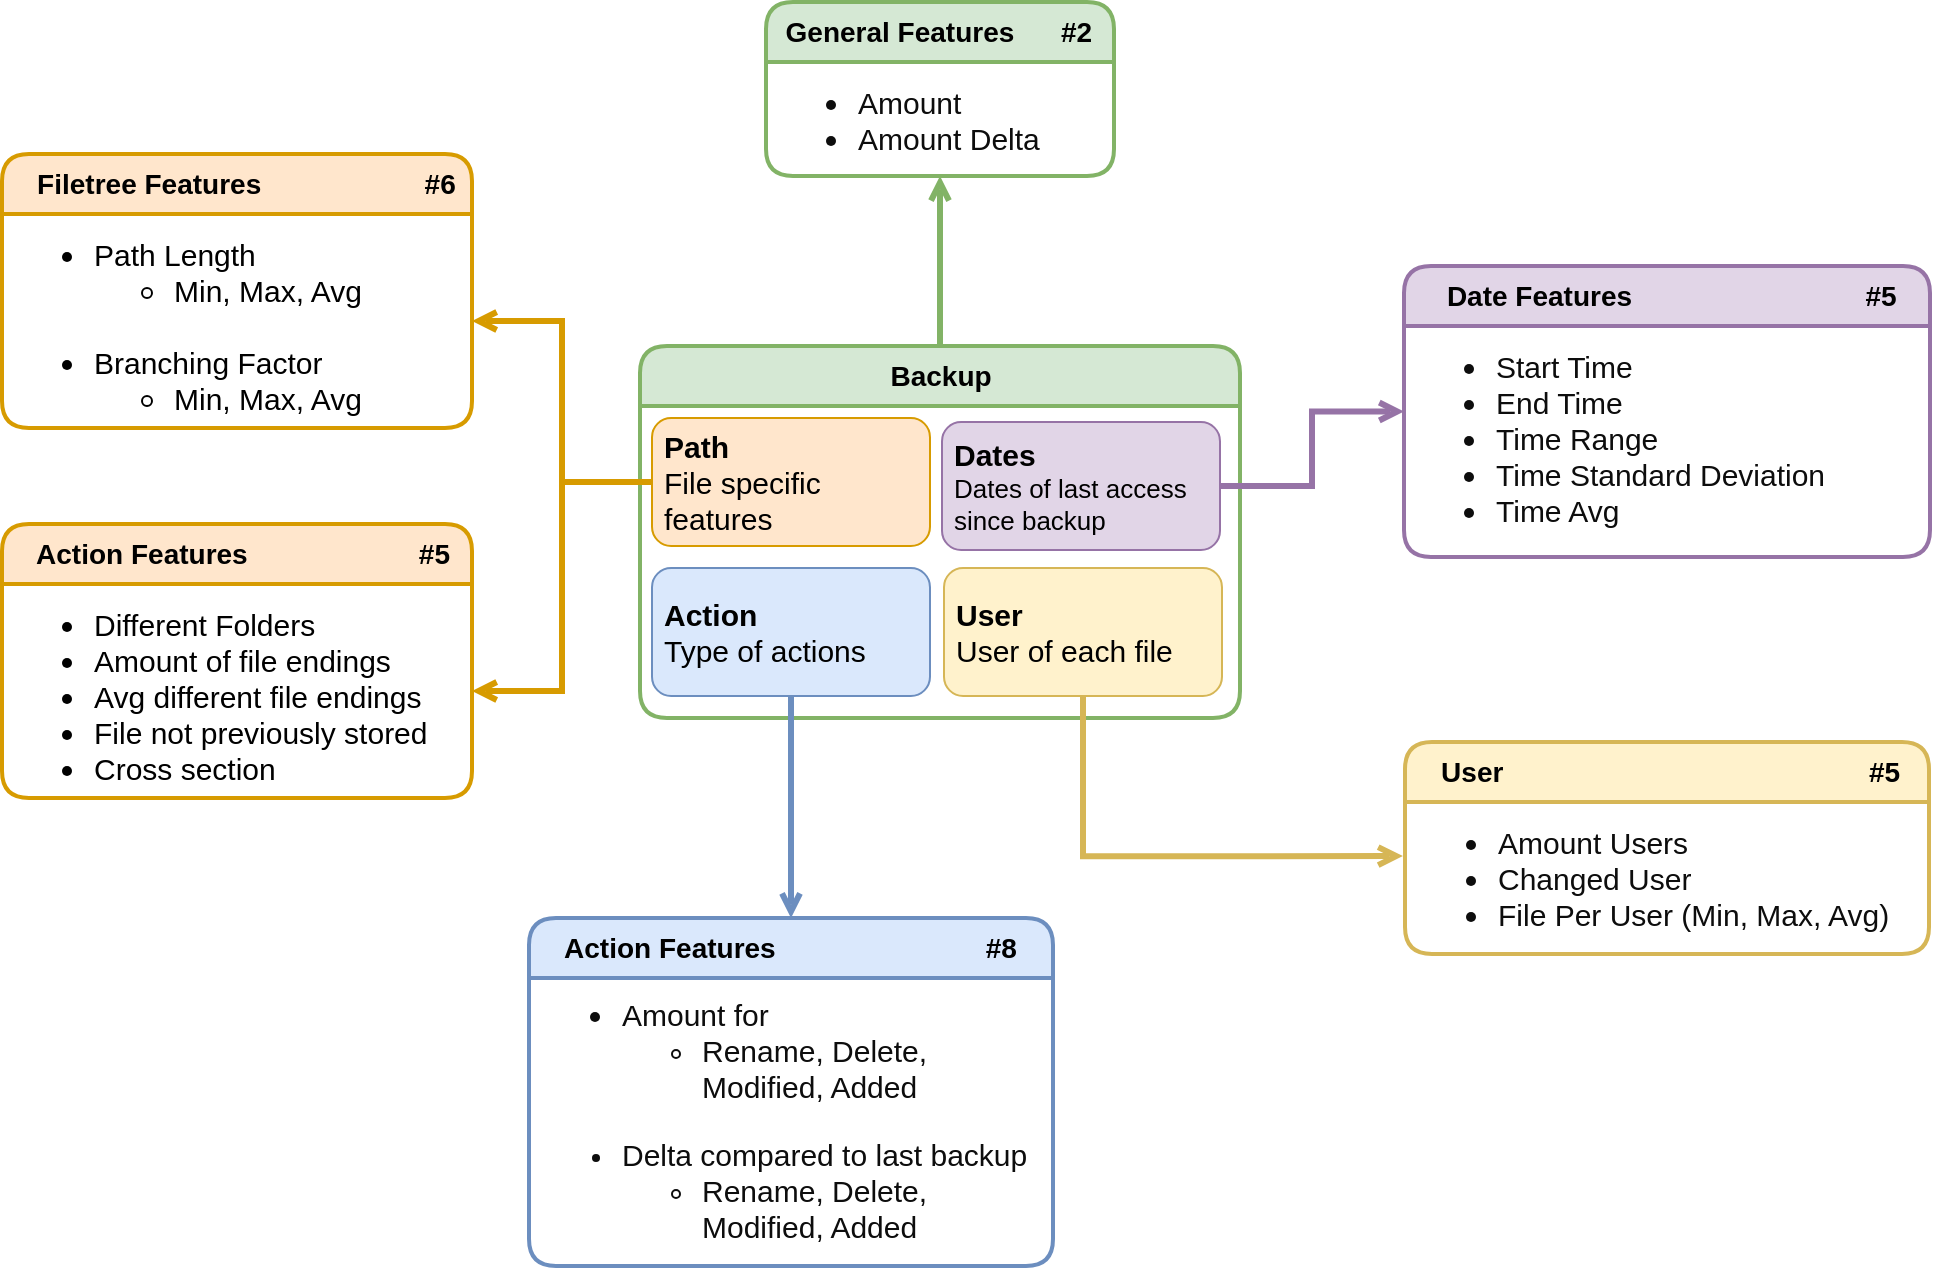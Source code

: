 <mxfile version="14.5.1" type="device"><diagram id="O12eU0wsOwnbsM4joEg3" name="Page-1"><mxGraphModel dx="1474" dy="467" grid="0" gridSize="10" guides="1" tooltips="1" connect="1" arrows="1" fold="1" page="0" pageScale="1" pageWidth="850" pageHeight="1100" math="0" shadow="0"><root><mxCell id="0"/><mxCell id="1" parent="0"/><mxCell id="2tkhsl_aH9vr2h4oLXV4-29" style="edgeStyle=orthogonalEdgeStyle;rounded=0;orthogonalLoop=1;jettySize=auto;html=1;entryX=0.5;entryY=1;entryDx=0;entryDy=0;endArrow=open;endFill=0;strokeWidth=3;fontSize=13;fillColor=#d5e8d4;strokeColor=#82b366;" edge="1" parent="1" source="2tkhsl_aH9vr2h4oLXV4-4" target="2tkhsl_aH9vr2h4oLXV4-27"><mxGeometry relative="1" as="geometry"/></mxCell><mxCell id="2tkhsl_aH9vr2h4oLXV4-4" value="&lt;b&gt;Backup&lt;/b&gt;" style="swimlane;childLayout=stackLayout;horizontal=1;startSize=30;horizontalStack=0;rounded=1;fontSize=14;fontStyle=0;strokeWidth=2;resizeParent=0;resizeLast=1;shadow=0;dashed=0;align=center;fillColor=#d5e8d4;strokeColor=#82b366;html=1;" vertex="1" parent="1"><mxGeometry x="-11" y="868" width="300" height="186" as="geometry"/></mxCell><mxCell id="2tkhsl_aH9vr2h4oLXV4-5" value="&lt;font style=&quot;font-size: 15px&quot;&gt;&lt;br&gt;&lt;/font&gt;" style="align=left;strokeColor=none;fillColor=none;spacingLeft=4;fontSize=13;verticalAlign=top;resizable=0;rotatable=0;part=1;fontStyle=0;html=1;" vertex="1" parent="2tkhsl_aH9vr2h4oLXV4-4"><mxGeometry y="30" width="300" height="156" as="geometry"/></mxCell><mxCell id="2tkhsl_aH9vr2h4oLXV4-12" style="edgeStyle=orthogonalEdgeStyle;rounded=0;orthogonalLoop=1;jettySize=auto;html=1;entryX=0;entryY=0.5;entryDx=0;entryDy=0;endArrow=open;endFill=0;fontSize=13;fillColor=#e1d5e7;strokeColor=#9673a6;strokeWidth=3;" edge="1" parent="1" source="2tkhsl_aH9vr2h4oLXV4-6" target="2tkhsl_aH9vr2h4oLXV4-10"><mxGeometry relative="1" as="geometry"/></mxCell><mxCell id="2tkhsl_aH9vr2h4oLXV4-6" value="&lt;b&gt;&lt;font style=&quot;font-size: 15px&quot;&gt;Dates&lt;/font&gt;&lt;/b&gt;&lt;br&gt;&lt;span&gt;Dates of last access&lt;/span&gt;&lt;br&gt;&lt;span&gt;since backup&lt;/span&gt;" style="rounded=1;whiteSpace=wrap;html=1;fontSize=13;align=left;spacingLeft=0;spacing=6;fillColor=#e1d5e7;strokeColor=#9673a6;" vertex="1" parent="1"><mxGeometry x="140" y="906" width="139" height="64" as="geometry"/></mxCell><mxCell id="2tkhsl_aH9vr2h4oLXV4-23" style="edgeStyle=orthogonalEdgeStyle;rounded=0;orthogonalLoop=1;jettySize=auto;html=1;entryX=1;entryY=0.5;entryDx=0;entryDy=0;endArrow=open;endFill=0;strokeWidth=3;fontSize=13;fillColor=#ffe6cc;strokeColor=#d79b00;" edge="1" parent="1" source="2tkhsl_aH9vr2h4oLXV4-7" target="2tkhsl_aH9vr2h4oLXV4-22"><mxGeometry relative="1" as="geometry"/></mxCell><mxCell id="2tkhsl_aH9vr2h4oLXV4-26" style="edgeStyle=orthogonalEdgeStyle;rounded=0;orthogonalLoop=1;jettySize=auto;html=1;entryX=1;entryY=0.5;entryDx=0;entryDy=0;endArrow=open;endFill=0;strokeWidth=3;fontSize=13;fillColor=#ffe6cc;strokeColor=#d79b00;" edge="1" parent="1" source="2tkhsl_aH9vr2h4oLXV4-7" target="2tkhsl_aH9vr2h4oLXV4-25"><mxGeometry relative="1" as="geometry"/></mxCell><mxCell id="2tkhsl_aH9vr2h4oLXV4-7" value="&lt;font style=&quot;font-size: 15px&quot;&gt;&lt;b&gt;Path&lt;/b&gt;&lt;br&gt;File specific features&lt;/font&gt;&lt;font style=&quot;font-size: 15px&quot;&gt;&lt;br&gt;&lt;/font&gt;" style="rounded=1;whiteSpace=wrap;html=1;fontSize=13;align=left;spacingLeft=0;spacing=6;fillColor=#ffe6cc;strokeColor=#d79b00;" vertex="1" parent="1"><mxGeometry x="-5" y="904" width="139" height="64" as="geometry"/></mxCell><mxCell id="2tkhsl_aH9vr2h4oLXV4-16" style="edgeStyle=orthogonalEdgeStyle;rounded=0;orthogonalLoop=1;jettySize=auto;html=1;entryX=-0.004;entryY=0.356;entryDx=0;entryDy=0;entryPerimeter=0;endArrow=open;endFill=0;strokeWidth=3;fontSize=13;exitX=0.5;exitY=1;exitDx=0;exitDy=0;fillColor=#fff2cc;strokeColor=#d6b656;" edge="1" parent="1" source="2tkhsl_aH9vr2h4oLXV4-8" target="2tkhsl_aH9vr2h4oLXV4-14"><mxGeometry relative="1" as="geometry"/></mxCell><mxCell id="2tkhsl_aH9vr2h4oLXV4-8" value="&lt;b style=&quot;font-size: 15px&quot;&gt;User&lt;/b&gt;&lt;br style=&quot;font-size: 15px&quot;&gt;&lt;span style=&quot;font-size: 15px&quot;&gt;User of each file&lt;/span&gt;" style="rounded=1;whiteSpace=wrap;html=1;fontSize=13;align=left;spacingLeft=0;spacing=6;fillColor=#fff2cc;strokeColor=#d6b656;" vertex="1" parent="1"><mxGeometry x="141" y="979" width="139" height="64" as="geometry"/></mxCell><mxCell id="2tkhsl_aH9vr2h4oLXV4-20" style="edgeStyle=orthogonalEdgeStyle;rounded=0;orthogonalLoop=1;jettySize=auto;html=1;entryX=0.5;entryY=0;entryDx=0;entryDy=0;endArrow=open;endFill=0;strokeWidth=3;fontSize=13;fillColor=#dae8fc;strokeColor=#6c8ebf;" edge="1" parent="1" source="2tkhsl_aH9vr2h4oLXV4-9" target="2tkhsl_aH9vr2h4oLXV4-17"><mxGeometry relative="1" as="geometry"/></mxCell><mxCell id="2tkhsl_aH9vr2h4oLXV4-9" value="&lt;b style=&quot;font-size: 15px&quot;&gt;Action&lt;/b&gt;&lt;br style=&quot;font-size: 15px&quot;&gt;&lt;span style=&quot;font-size: 15px&quot;&gt;Type of actions&lt;/span&gt;" style="rounded=1;whiteSpace=wrap;html=1;fontSize=13;align=left;spacingLeft=0;spacing=6;fillColor=#dae8fc;strokeColor=#6c8ebf;" vertex="1" parent="1"><mxGeometry x="-5" y="979" width="139" height="64" as="geometry"/></mxCell><mxCell id="2tkhsl_aH9vr2h4oLXV4-10" value="&lt;b&gt;&amp;nbsp; &amp;nbsp; &amp;nbsp;Date Features&amp;nbsp; &amp;nbsp; &amp;nbsp; &amp;nbsp; &amp;nbsp; &amp;nbsp; &amp;nbsp; &amp;nbsp; &amp;nbsp; &amp;nbsp; &amp;nbsp; &amp;nbsp; &amp;nbsp; &amp;nbsp; &amp;nbsp; #5&lt;/b&gt;" style="swimlane;childLayout=stackLayout;horizontal=1;startSize=30;horizontalStack=0;rounded=1;fontSize=14;fontStyle=0;strokeWidth=2;resizeParent=0;resizeLast=1;shadow=0;dashed=0;align=left;fillColor=#e1d5e7;strokeColor=#9673a6;html=1;" vertex="1" parent="1"><mxGeometry x="371" y="828" width="263" height="145.5" as="geometry"/></mxCell><mxCell id="2tkhsl_aH9vr2h4oLXV4-11" value="&lt;font style=&quot;font-size: 15px&quot; color=&quot;#0d0d0d&quot;&gt;&lt;ul&gt;&lt;li&gt;&lt;font style=&quot;font-size: 15px ; line-height: 120%&quot;&gt;Start Time&lt;br&gt;&lt;/font&gt;&lt;/li&gt;&lt;li&gt;&lt;font style=&quot;font-size: 15px&quot;&gt;End Time&lt;br&gt;&lt;/font&gt;&lt;/li&gt;&lt;li&gt;&lt;font style=&quot;font-size: 15px&quot;&gt;Time Range&lt;br&gt;&lt;/font&gt;&lt;/li&gt;&lt;li&gt;&lt;font style=&quot;font-size: 15px&quot;&gt;Time Standard Deviation&lt;br&gt;&lt;/font&gt;&lt;/li&gt;&lt;li&gt;&lt;font style=&quot;font-size: 15px&quot;&gt;&lt;span style=&quot;background-color: transparent&quot;&gt;&lt;font style=&quot;font-size: 15px&quot;&gt;Time Avg&lt;/font&gt;&lt;/span&gt;&lt;/font&gt;&lt;/li&gt;&lt;/ul&gt;&lt;/font&gt;" style="align=left;strokeColor=none;fillColor=none;spacingLeft=4;fontSize=13;verticalAlign=top;resizable=0;rotatable=0;part=1;fontStyle=0;html=1;spacingTop=-10;" vertex="1" parent="2tkhsl_aH9vr2h4oLXV4-10"><mxGeometry y="30" width="263" height="115.5" as="geometry"/></mxCell><mxCell id="2tkhsl_aH9vr2h4oLXV4-13" value="&lt;b&gt;&amp;nbsp; &amp;nbsp; User&amp;nbsp; &amp;nbsp; &amp;nbsp; &amp;nbsp; &amp;nbsp; &amp;nbsp; &amp;nbsp; &amp;nbsp; &amp;nbsp; &amp;nbsp; &amp;nbsp; &amp;nbsp; &amp;nbsp; &amp;nbsp; &amp;nbsp; &amp;nbsp; &amp;nbsp; &amp;nbsp; &amp;nbsp; &amp;nbsp; &amp;nbsp; &amp;nbsp; &amp;nbsp; &amp;nbsp;#5&lt;/b&gt;" style="swimlane;childLayout=stackLayout;horizontal=1;startSize=30;horizontalStack=0;rounded=1;fontSize=14;fontStyle=0;strokeWidth=2;resizeParent=0;resizeLast=1;shadow=0;dashed=0;align=left;fillColor=#fff2cc;strokeColor=#d6b656;html=1;" vertex="1" parent="1"><mxGeometry x="371.5" y="1066" width="262" height="106" as="geometry"/></mxCell><mxCell id="2tkhsl_aH9vr2h4oLXV4-14" value="&lt;font style=&quot;font-size: 15px&quot; color=&quot;#0d0d0d&quot;&gt;&lt;ul&gt;&lt;li&gt;&lt;font style=&quot;font-size: 15px&quot;&gt;Amount Users&lt;/font&gt;&lt;/li&gt;&lt;li&gt;&lt;font style=&quot;font-size: 15px&quot;&gt;&lt;span style=&quot;background-color: transparent&quot;&gt;Changed User&lt;/span&gt;&lt;span style=&quot;background-color: transparent&quot;&gt;&lt;/span&gt;&lt;/font&gt;&lt;/li&gt;&lt;li&gt;File Per User (Min, Max, Avg)&lt;/li&gt;&lt;/ul&gt;&lt;/font&gt;" style="align=left;strokeColor=none;fillColor=none;spacingLeft=4;fontSize=13;verticalAlign=top;resizable=0;rotatable=0;part=1;fontStyle=0;html=1;spacingTop=-10;" vertex="1" parent="2tkhsl_aH9vr2h4oLXV4-13"><mxGeometry y="30" width="262" height="76" as="geometry"/></mxCell><mxCell id="2tkhsl_aH9vr2h4oLXV4-17" value="&lt;b&gt;&amp;nbsp; &amp;nbsp; Action Features&amp;nbsp; &amp;nbsp; &amp;nbsp; &amp;nbsp; &amp;nbsp; &amp;nbsp; &amp;nbsp; &amp;nbsp; &amp;nbsp; &amp;nbsp; &amp;nbsp; &amp;nbsp; &amp;nbsp; &amp;nbsp;#8&lt;/b&gt;" style="swimlane;childLayout=stackLayout;horizontal=1;startSize=30;horizontalStack=0;rounded=1;fontSize=14;fontStyle=0;strokeWidth=2;resizeParent=0;resizeLast=1;shadow=0;dashed=0;align=left;fillColor=#dae8fc;strokeColor=#6c8ebf;html=1;" vertex="1" parent="1"><mxGeometry x="-66.5" y="1154" width="262" height="174" as="geometry"/></mxCell><mxCell id="2tkhsl_aH9vr2h4oLXV4-18" value="&lt;font color=&quot;#0d0d0d&quot;&gt;&lt;ul&gt;&lt;li style=&quot;font-size: 15px&quot;&gt;Amount for&lt;br&gt;&lt;/li&gt;&lt;ul&gt;&lt;li&gt;&lt;font style=&quot;font-size: 15px&quot;&gt;Rename, Delete, &lt;br&gt;Modified, Added&lt;br&gt;&lt;/font&gt;&lt;br&gt;&lt;/li&gt;&lt;/ul&gt;&lt;li&gt;&lt;span style=&quot;font-size: 15px&quot;&gt;Delta compared to last backup&lt;/span&gt;&lt;br&gt;&lt;/li&gt;&lt;ul&gt;&lt;li&gt;&lt;span style=&quot;font-size: 15px&quot;&gt;Rename, Delete,&lt;/span&gt;&lt;br style=&quot;font-size: 15px&quot;&gt;&lt;span style=&quot;font-size: 15px&quot;&gt;Modified, Added&lt;/span&gt;&lt;/li&gt;&lt;/ul&gt;&lt;/ul&gt;&lt;/font&gt;" style="align=left;strokeColor=none;fillColor=none;spacingLeft=4;fontSize=13;verticalAlign=top;resizable=0;rotatable=0;part=1;fontStyle=0;html=1;spacingTop=-10;" vertex="1" parent="2tkhsl_aH9vr2h4oLXV4-17"><mxGeometry y="30" width="262" height="144" as="geometry"/></mxCell><mxCell id="2tkhsl_aH9vr2h4oLXV4-21" value="&lt;b&gt;&amp;nbsp; &amp;nbsp; Action Features&amp;nbsp; &amp;nbsp; &amp;nbsp; &amp;nbsp; &amp;nbsp; &amp;nbsp; &amp;nbsp; &amp;nbsp; &amp;nbsp; &amp;nbsp; &amp;nbsp; #5&lt;/b&gt;" style="swimlane;childLayout=stackLayout;horizontal=1;startSize=30;horizontalStack=0;rounded=1;fontSize=14;fontStyle=0;strokeWidth=2;resizeParent=0;resizeLast=1;shadow=0;dashed=0;align=left;fillColor=#ffe6cc;strokeColor=#d79b00;html=1;" vertex="1" parent="1"><mxGeometry x="-330" y="957" width="235" height="137" as="geometry"/></mxCell><mxCell id="2tkhsl_aH9vr2h4oLXV4-22" value="&lt;font style=&quot;font-size: 15px&quot;&gt;&lt;ul&gt;&lt;li&gt;&lt;font style=&quot;font-size: 15px&quot;&gt;Different Folders&lt;/font&gt;&lt;/li&gt;&lt;li&gt;&lt;font style=&quot;font-size: 15px&quot;&gt;&lt;span style=&quot;background-color: transparent&quot;&gt;Amount of file endings&lt;/span&gt;&lt;span style=&quot;background-color: transparent&quot;&gt;&lt;span style=&quot;background-color: transparent&quot;&gt;&lt;/span&gt;&lt;/span&gt;&lt;/font&gt;&lt;/li&gt;&lt;li&gt;&lt;font style=&quot;font-size: 15px&quot;&gt;Avg different file endings&lt;/font&gt;&lt;/li&gt;&lt;li&gt;&lt;font style=&quot;font-size: 15px&quot;&gt;File not previously stored&lt;/font&gt;&lt;/li&gt;&lt;li&gt;&lt;font style=&quot;font-size: 15px&quot;&gt;&lt;span style=&quot;background-color: transparent&quot;&gt;&lt;span style=&quot;background-color: transparent&quot;&gt;&lt;font style=&quot;font-size: 15px&quot;&gt;Cross section&lt;/font&gt;&lt;/span&gt;&lt;/span&gt;&lt;/font&gt;&lt;/li&gt;&lt;/ul&gt;&lt;/font&gt;" style="align=left;strokeColor=none;fillColor=none;spacingLeft=4;fontSize=13;verticalAlign=top;resizable=0;rotatable=0;part=1;fontStyle=0;html=1;spacingTop=-10;" vertex="1" parent="2tkhsl_aH9vr2h4oLXV4-21"><mxGeometry y="30" width="235" height="107" as="geometry"/></mxCell><mxCell id="2tkhsl_aH9vr2h4oLXV4-24" value="&lt;b&gt;&amp;nbsp; &amp;nbsp; Filetree Features&amp;nbsp; &amp;nbsp; &amp;nbsp; &amp;nbsp; &amp;nbsp; &amp;nbsp; &amp;nbsp; &amp;nbsp; &amp;nbsp; &amp;nbsp; &amp;nbsp;#6&lt;/b&gt;" style="swimlane;childLayout=stackLayout;horizontal=1;startSize=30;horizontalStack=0;rounded=1;fontSize=14;fontStyle=0;strokeWidth=2;resizeParent=0;resizeLast=1;shadow=0;dashed=0;align=left;fillColor=#ffe6cc;strokeColor=#d79b00;html=1;" vertex="1" parent="1"><mxGeometry x="-330" y="772" width="235" height="137" as="geometry"/></mxCell><mxCell id="2tkhsl_aH9vr2h4oLXV4-25" value="&lt;font style=&quot;font-size: 15px&quot;&gt;&lt;ul&gt;&lt;li&gt;&lt;font style=&quot;font-size: 15px&quot;&gt;Path Length&amp;nbsp;&lt;/font&gt;&lt;/li&gt;&lt;ul&gt;&lt;li&gt;&lt;font style=&quot;font-size: 15px&quot;&gt;Min, Max, Avg&lt;br&gt;&lt;br&gt;&lt;/font&gt;&lt;/li&gt;&lt;/ul&gt;&lt;li&gt;&lt;font style=&quot;font-size: 15px&quot;&gt;Branching Factor&amp;nbsp;&lt;/font&gt;&lt;/li&gt;&lt;ul&gt;&lt;li&gt;&lt;font style=&quot;font-size: 15px&quot;&gt;Min, Max, Avg&lt;/font&gt;&lt;/li&gt;&lt;/ul&gt;&lt;/ul&gt;&lt;/font&gt;" style="align=left;strokeColor=none;fillColor=none;spacingLeft=4;fontSize=13;verticalAlign=top;resizable=0;rotatable=0;part=1;fontStyle=0;html=1;spacingTop=-10;" vertex="1" parent="2tkhsl_aH9vr2h4oLXV4-24"><mxGeometry y="30" width="235" height="107" as="geometry"/></mxCell><mxCell id="2tkhsl_aH9vr2h4oLXV4-27" value="&lt;b&gt;&amp;nbsp; General Features&amp;nbsp; &amp;nbsp; &amp;nbsp; #2&lt;/b&gt;" style="swimlane;childLayout=stackLayout;horizontal=1;startSize=30;horizontalStack=0;rounded=1;fontSize=14;fontStyle=0;strokeWidth=2;resizeParent=0;resizeLast=1;shadow=0;dashed=0;align=left;fillColor=#d5e8d4;strokeColor=#82b366;html=1;" vertex="1" parent="1"><mxGeometry x="52" y="696" width="174" height="87" as="geometry"/></mxCell><mxCell id="2tkhsl_aH9vr2h4oLXV4-28" value="&lt;font style=&quot;font-size: 15px&quot; color=&quot;#0d0d0d&quot;&gt;&lt;ul&gt;&lt;li&gt;Amount&lt;/li&gt;&lt;li&gt;Amount Delta&lt;/li&gt;&lt;/ul&gt;&lt;/font&gt;" style="align=left;strokeColor=none;fillColor=none;spacingLeft=4;fontSize=13;verticalAlign=top;resizable=0;rotatable=0;part=1;fontStyle=0;html=1;spacingTop=-10;" vertex="1" parent="2tkhsl_aH9vr2h4oLXV4-27"><mxGeometry y="30" width="174" height="57" as="geometry"/></mxCell></root></mxGraphModel></diagram></mxfile>